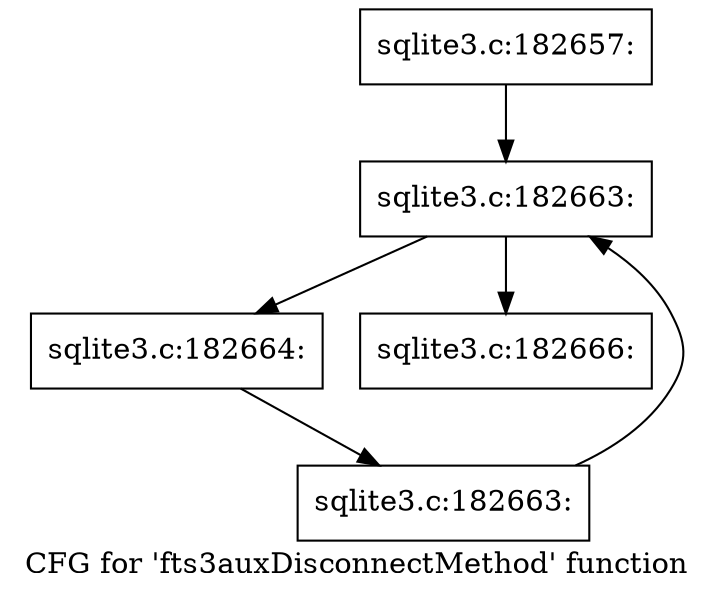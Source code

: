 digraph "CFG for 'fts3auxDisconnectMethod' function" {
	label="CFG for 'fts3auxDisconnectMethod' function";

	Node0x55c0faadc9f0 [shape=record,label="{sqlite3.c:182657:}"];
	Node0x55c0faadc9f0 -> Node0x55c0faaec290;
	Node0x55c0faaec290 [shape=record,label="{sqlite3.c:182663:}"];
	Node0x55c0faaec290 -> Node0x55c0faaec4b0;
	Node0x55c0faaec290 -> Node0x55c0faaec0e0;
	Node0x55c0faaec4b0 [shape=record,label="{sqlite3.c:182664:}"];
	Node0x55c0faaec4b0 -> Node0x55c0faaec420;
	Node0x55c0faaec420 [shape=record,label="{sqlite3.c:182663:}"];
	Node0x55c0faaec420 -> Node0x55c0faaec290;
	Node0x55c0faaec0e0 [shape=record,label="{sqlite3.c:182666:}"];
}
